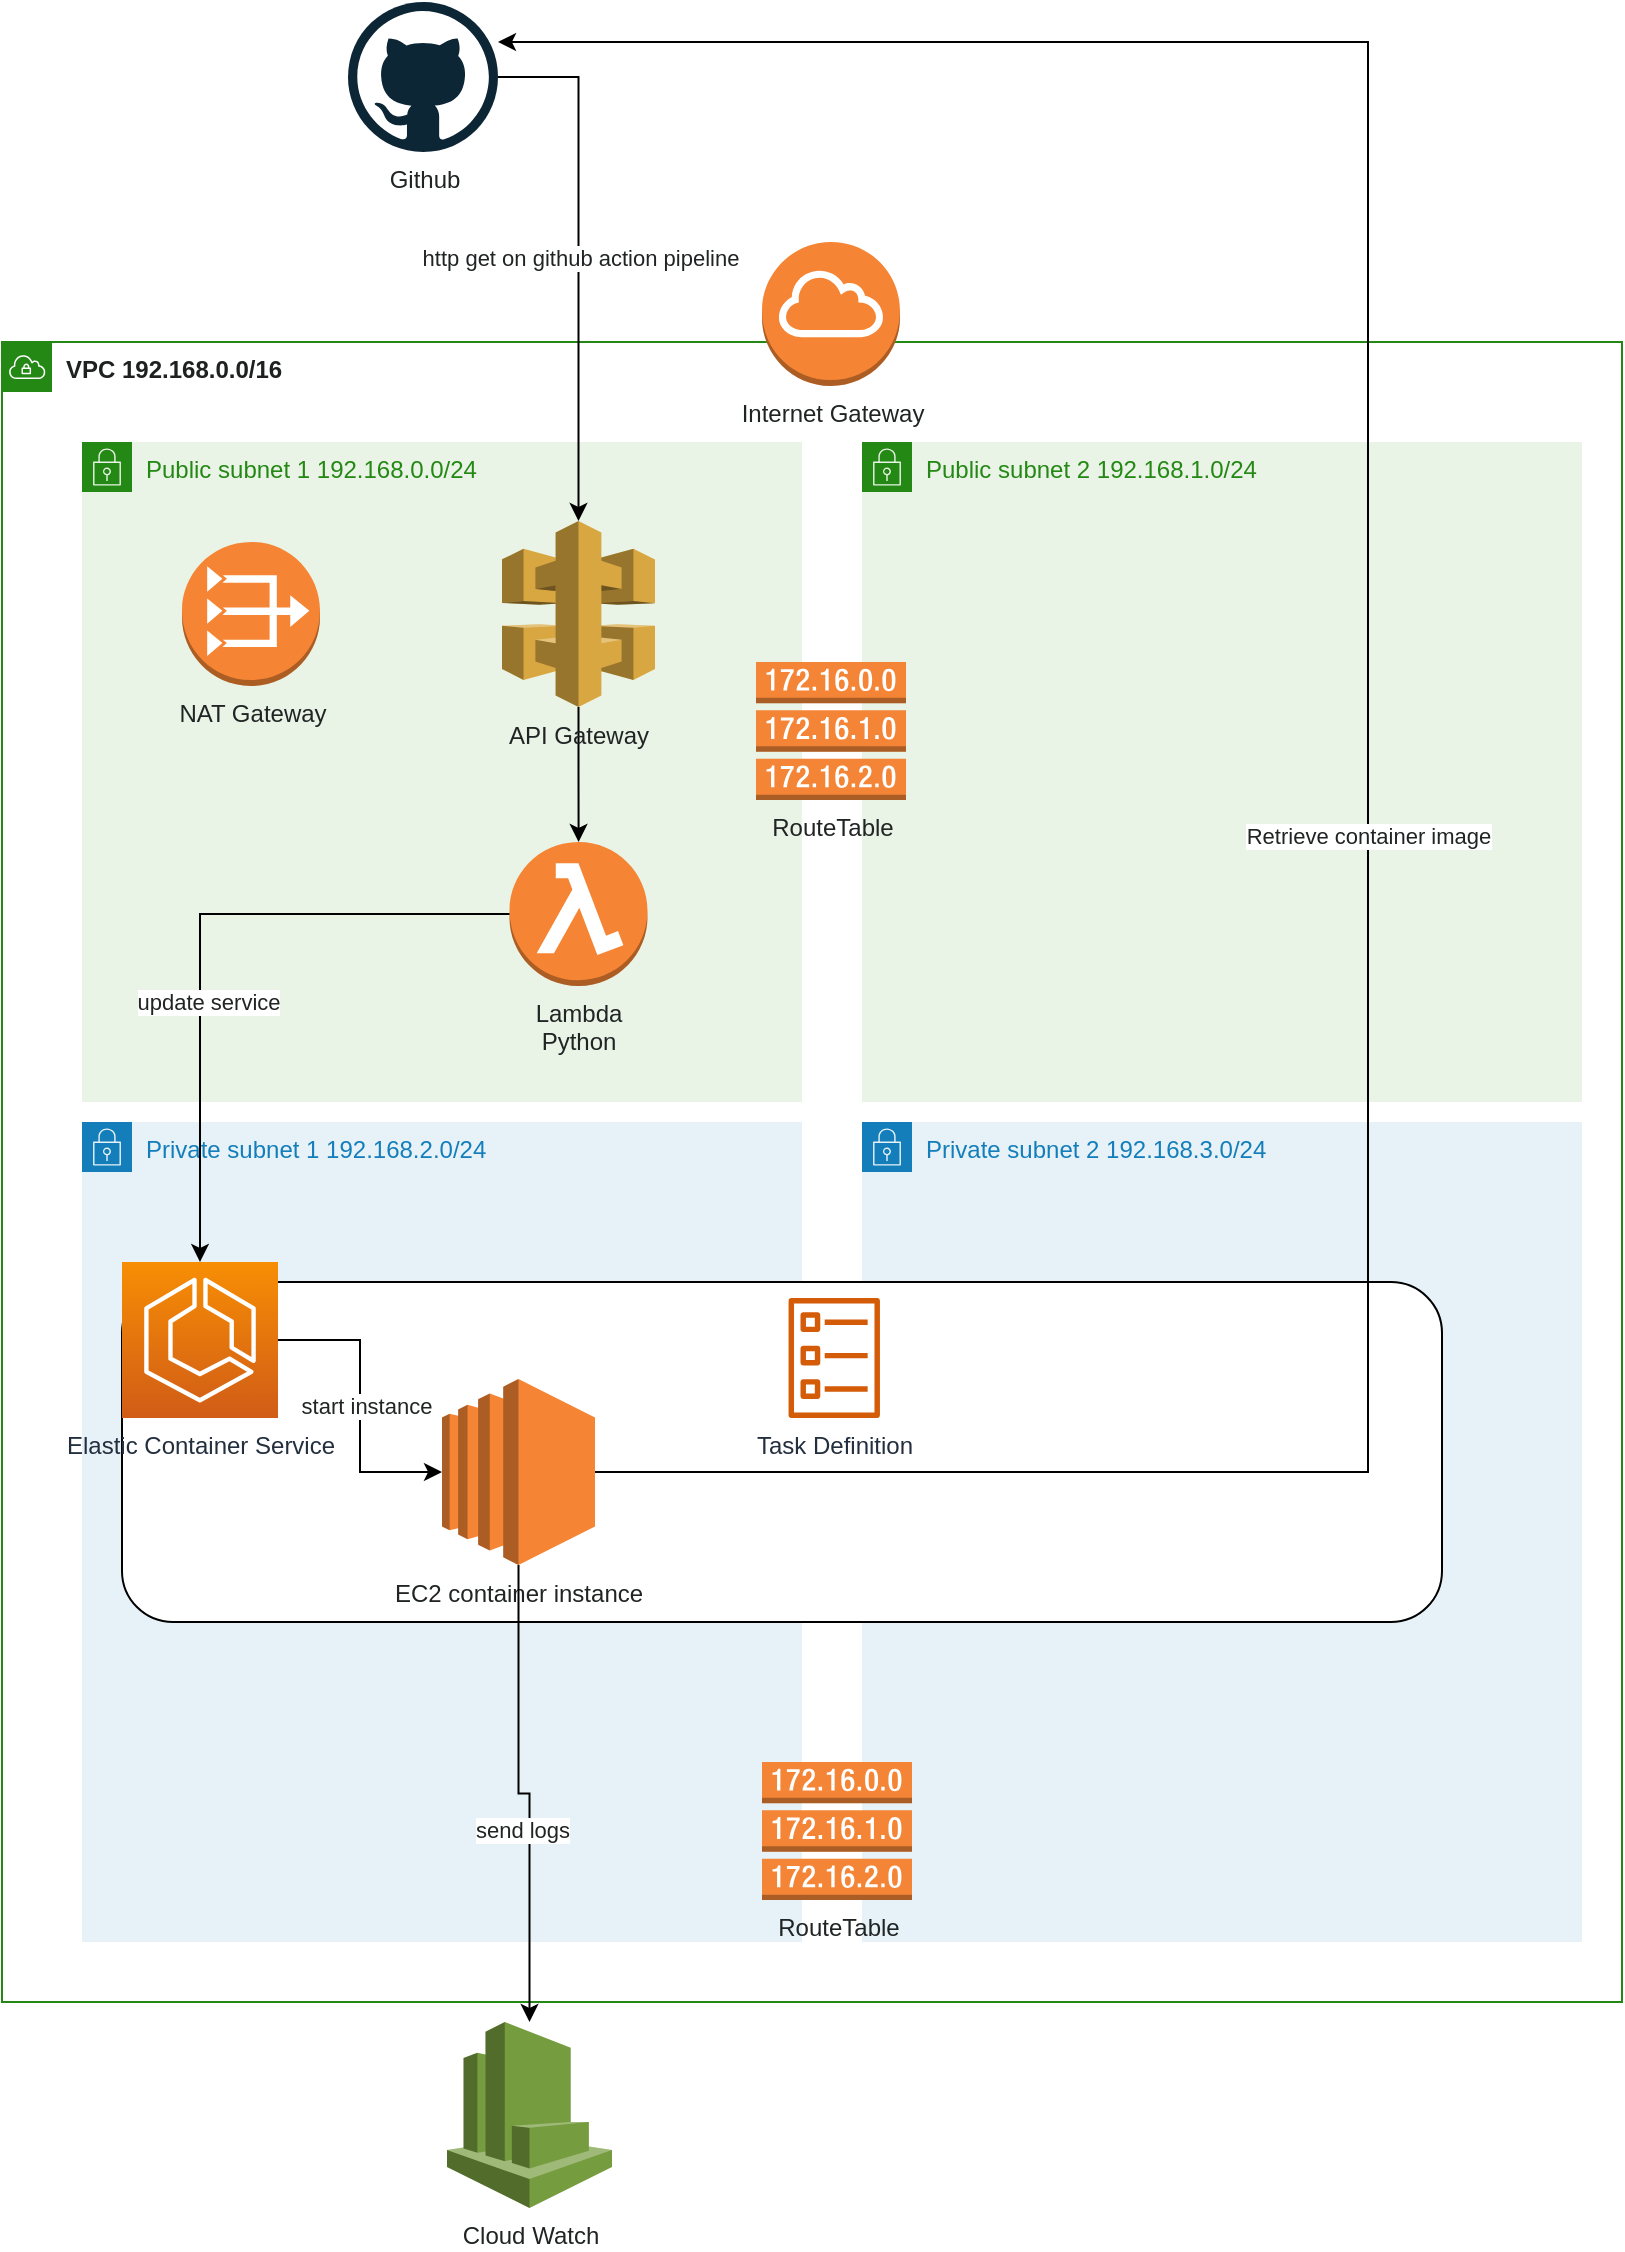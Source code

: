 <mxfile version="20.7.4" type="device"><diagram id="c-SQuounz1M5VDcUWRNh" name="Seite-1"><mxGraphModel dx="1677" dy="1317" grid="1" gridSize="10" guides="1" tooltips="1" connect="1" arrows="1" fold="1" page="1" pageScale="1" pageWidth="827" pageHeight="1169" math="0" shadow="0"><root><mxCell id="0"/><mxCell id="1" parent="0"/><mxCell id="LJ98JG4C3-qt0DDS_wYq-1" value="&lt;font color=&quot;#1F2121&quot;&gt;&lt;b&gt;VPC 192.168.0.0/16&lt;br&gt;&lt;/b&gt;&lt;/font&gt;" style="points=[[0,0],[0.25,0],[0.5,0],[0.75,0],[1,0],[1,0.25],[1,0.5],[1,0.75],[1,1],[0.75,1],[0.5,1],[0.25,1],[0,1],[0,0.75],[0,0.5],[0,0.25]];outlineConnect=0;gradientColor=none;html=1;whiteSpace=wrap;fontSize=12;fontStyle=0;container=1;pointerEvents=0;collapsible=0;recursiveResize=0;shape=mxgraph.aws4.group;grIcon=mxgraph.aws4.group_vpc;strokeColor=#248814;fillColor=none;verticalAlign=top;align=left;spacingLeft=30;fontColor=#AAB7B8;dashed=0;" parent="1" vertex="1"><mxGeometry x="17" y="200" width="810" height="830" as="geometry"/></mxCell><mxCell id="LJ98JG4C3-qt0DDS_wYq-5" value="Private subnet 2 192.168.3.0/24" style="points=[[0,0],[0.25,0],[0.5,0],[0.75,0],[1,0],[1,0.25],[1,0.5],[1,0.75],[1,1],[0.75,1],[0.5,1],[0.25,1],[0,1],[0,0.75],[0,0.5],[0,0.25]];outlineConnect=0;gradientColor=none;html=1;whiteSpace=wrap;fontSize=12;fontStyle=0;container=1;pointerEvents=0;collapsible=0;recursiveResize=0;shape=mxgraph.aws4.group;grIcon=mxgraph.aws4.group_security_group;grStroke=0;strokeColor=#147EBA;fillColor=#E6F2F8;verticalAlign=top;align=left;spacingLeft=30;fontColor=#147EBA;dashed=0;" parent="LJ98JG4C3-qt0DDS_wYq-1" vertex="1"><mxGeometry x="430" y="390" width="360" height="410" as="geometry"/></mxCell><mxCell id="LJ98JG4C3-qt0DDS_wYq-2" value="Public subnet 1 192.168.0.0/24" style="points=[[0,0],[0.25,0],[0.5,0],[0.75,0],[1,0],[1,0.25],[1,0.5],[1,0.75],[1,1],[0.75,1],[0.5,1],[0.25,1],[0,1],[0,0.75],[0,0.5],[0,0.25]];outlineConnect=0;gradientColor=none;html=1;whiteSpace=wrap;fontSize=12;fontStyle=0;container=1;pointerEvents=0;collapsible=0;recursiveResize=0;shape=mxgraph.aws4.group;grIcon=mxgraph.aws4.group_security_group;grStroke=0;strokeColor=#248814;fillColor=#E9F3E6;verticalAlign=top;align=left;spacingLeft=30;fontColor=#248814;dashed=0;" parent="LJ98JG4C3-qt0DDS_wYq-1" vertex="1"><mxGeometry x="40" y="50" width="360" height="330" as="geometry"/></mxCell><mxCell id="LJ98JG4C3-qt0DDS_wYq-7" value="NAT Gateway" style="outlineConnect=0;dashed=0;verticalLabelPosition=bottom;verticalAlign=top;align=center;html=1;shape=mxgraph.aws3.vpc_nat_gateway;fillColor=#F58534;gradientColor=none;fontColor=#212424;" parent="LJ98JG4C3-qt0DDS_wYq-2" vertex="1"><mxGeometry x="50" y="50" width="69" height="72" as="geometry"/></mxCell><mxCell id="LJ98JG4C3-qt0DDS_wYq-19" style="edgeStyle=orthogonalEdgeStyle;rounded=0;orthogonalLoop=1;jettySize=auto;html=1;fontColor=#212424;" parent="LJ98JG4C3-qt0DDS_wYq-2" source="LJ98JG4C3-qt0DDS_wYq-15" target="LJ98JG4C3-qt0DDS_wYq-14" edge="1"><mxGeometry relative="1" as="geometry"/></mxCell><mxCell id="LJ98JG4C3-qt0DDS_wYq-15" value="API Gateway" style="outlineConnect=0;dashed=0;verticalLabelPosition=bottom;verticalAlign=top;align=center;html=1;shape=mxgraph.aws3.api_gateway;fillColor=#D9A741;gradientColor=none;fontColor=#212424;" parent="LJ98JG4C3-qt0DDS_wYq-2" vertex="1"><mxGeometry x="210" y="39.5" width="76.5" height="93" as="geometry"/></mxCell><mxCell id="LJ98JG4C3-qt0DDS_wYq-14" value="&lt;div&gt;Lambda&lt;/div&gt;&lt;div&gt;Python&lt;br&gt;&lt;/div&gt;" style="outlineConnect=0;dashed=0;verticalLabelPosition=bottom;verticalAlign=top;align=center;html=1;shape=mxgraph.aws3.lambda_function;fillColor=#F58534;gradientColor=none;fontColor=#212424;" parent="LJ98JG4C3-qt0DDS_wYq-2" vertex="1"><mxGeometry x="213.75" y="200" width="69" height="72" as="geometry"/></mxCell><mxCell id="LJ98JG4C3-qt0DDS_wYq-3" value="Private subnet 1 192.168.2.0/24" style="points=[[0,0],[0.25,0],[0.5,0],[0.75,0],[1,0],[1,0.25],[1,0.5],[1,0.75],[1,1],[0.75,1],[0.5,1],[0.25,1],[0,1],[0,0.75],[0,0.5],[0,0.25]];outlineConnect=0;gradientColor=none;html=1;whiteSpace=wrap;fontSize=12;fontStyle=0;container=1;pointerEvents=0;collapsible=0;recursiveResize=0;shape=mxgraph.aws4.group;grIcon=mxgraph.aws4.group_security_group;grStroke=0;strokeColor=#147EBA;fillColor=#E6F2F8;verticalAlign=top;align=left;spacingLeft=30;fontColor=#147EBA;dashed=0;" parent="LJ98JG4C3-qt0DDS_wYq-1" vertex="1"><mxGeometry x="40" y="390" width="360" height="410" as="geometry"/></mxCell><mxCell id="LJ98JG4C3-qt0DDS_wYq-12" value="" style="rounded=1;whiteSpace=wrap;html=1;fontColor=#212424;" parent="LJ98JG4C3-qt0DDS_wYq-3" vertex="1"><mxGeometry x="20" y="80" width="660" height="170" as="geometry"/></mxCell><mxCell id="LJ98JG4C3-qt0DDS_wYq-22" style="edgeStyle=orthogonalEdgeStyle;rounded=0;orthogonalLoop=1;jettySize=auto;html=1;fontColor=#212424;" parent="LJ98JG4C3-qt0DDS_wYq-3" source="LJ98JG4C3-qt0DDS_wYq-10" target="LJ98JG4C3-qt0DDS_wYq-13" edge="1"><mxGeometry relative="1" as="geometry"/></mxCell><mxCell id="LJ98JG4C3-qt0DDS_wYq-27" value="start instance" style="edgeLabel;html=1;align=center;verticalAlign=middle;resizable=0;points=[];fontColor=#212424;" parent="LJ98JG4C3-qt0DDS_wYq-22" vertex="1" connectable="0"><mxGeometry y="3" relative="1" as="geometry"><mxPoint as="offset"/></mxGeometry></mxCell><mxCell id="LJ98JG4C3-qt0DDS_wYq-10" value="Elastic Container Service" style="sketch=0;points=[[0,0,0],[0.25,0,0],[0.5,0,0],[0.75,0,0],[1,0,0],[0,1,0],[0.25,1,0],[0.5,1,0],[0.75,1,0],[1,1,0],[0,0.25,0],[0,0.5,0],[0,0.75,0],[1,0.25,0],[1,0.5,0],[1,0.75,0]];outlineConnect=0;fontColor=#232F3E;gradientColor=#F78E04;gradientDirection=north;fillColor=#D05C17;strokeColor=#ffffff;dashed=0;verticalLabelPosition=bottom;verticalAlign=top;align=center;html=1;fontSize=12;fontStyle=0;aspect=fixed;shape=mxgraph.aws4.resourceIcon;resIcon=mxgraph.aws4.ecs;" parent="LJ98JG4C3-qt0DDS_wYq-3" vertex="1"><mxGeometry x="20" y="70" width="78" height="78" as="geometry"/></mxCell><mxCell id="LJ98JG4C3-qt0DDS_wYq-13" value="EC2 container instance" style="outlineConnect=0;dashed=0;verticalLabelPosition=bottom;verticalAlign=top;align=center;html=1;shape=mxgraph.aws3.ec2;fillColor=#F58534;gradientColor=none;fontColor=#212424;" parent="LJ98JG4C3-qt0DDS_wYq-3" vertex="1"><mxGeometry x="180" y="128.5" width="76.5" height="93" as="geometry"/></mxCell><mxCell id="LJ98JG4C3-qt0DDS_wYq-11" value="Task Definition" style="sketch=0;outlineConnect=0;fontColor=#232F3E;gradientColor=none;fillColor=#D45B07;strokeColor=none;dashed=0;verticalLabelPosition=bottom;verticalAlign=top;align=center;html=1;fontSize=12;fontStyle=0;aspect=fixed;pointerEvents=1;shape=mxgraph.aws4.ecs_task;" parent="LJ98JG4C3-qt0DDS_wYq-3" vertex="1"><mxGeometry x="353" y="88" width="46.25" height="60" as="geometry"/></mxCell><mxCell id="LJ98JG4C3-qt0DDS_wYq-4" value="Public subnet 2 192.168.1.0/24" style="points=[[0,0],[0.25,0],[0.5,0],[0.75,0],[1,0],[1,0.25],[1,0.5],[1,0.75],[1,1],[0.75,1],[0.5,1],[0.25,1],[0,1],[0,0.75],[0,0.5],[0,0.25]];outlineConnect=0;gradientColor=none;html=1;whiteSpace=wrap;fontSize=12;fontStyle=0;container=1;pointerEvents=0;collapsible=0;recursiveResize=0;shape=mxgraph.aws4.group;grIcon=mxgraph.aws4.group_security_group;grStroke=0;strokeColor=#248814;fillColor=#E9F3E6;verticalAlign=top;align=left;spacingLeft=30;fontColor=#248814;dashed=0;" parent="LJ98JG4C3-qt0DDS_wYq-1" vertex="1"><mxGeometry x="430" y="50" width="360" height="330" as="geometry"/></mxCell><mxCell id="LJ98JG4C3-qt0DDS_wYq-8" value="RouteTable" style="outlineConnect=0;dashed=0;verticalLabelPosition=bottom;verticalAlign=top;align=center;html=1;shape=mxgraph.aws3.route_table;fillColor=#F58536;gradientColor=none;fontColor=#212424;" parent="LJ98JG4C3-qt0DDS_wYq-4" vertex="1"><mxGeometry x="-53" y="110" width="75" height="69" as="geometry"/></mxCell><mxCell id="LJ98JG4C3-qt0DDS_wYq-9" value="RouteTable" style="outlineConnect=0;dashed=0;verticalLabelPosition=bottom;verticalAlign=top;align=center;html=1;shape=mxgraph.aws3.route_table;fillColor=#F58536;gradientColor=none;fontColor=#212424;" parent="LJ98JG4C3-qt0DDS_wYq-1" vertex="1"><mxGeometry x="380" y="710" width="75" height="69" as="geometry"/></mxCell><mxCell id="LJ98JG4C3-qt0DDS_wYq-21" style="edgeStyle=orthogonalEdgeStyle;rounded=0;orthogonalLoop=1;jettySize=auto;html=1;fontColor=#212424;" parent="LJ98JG4C3-qt0DDS_wYq-1" source="LJ98JG4C3-qt0DDS_wYq-14" target="LJ98JG4C3-qt0DDS_wYq-10" edge="1"><mxGeometry relative="1" as="geometry"/></mxCell><mxCell id="LJ98JG4C3-qt0DDS_wYq-26" value="update service" style="edgeLabel;html=1;align=center;verticalAlign=middle;resizable=0;points=[];fontColor=#212424;" parent="LJ98JG4C3-qt0DDS_wYq-21" vertex="1" connectable="0"><mxGeometry x="0.209" y="4" relative="1" as="geometry"><mxPoint as="offset"/></mxGeometry></mxCell><mxCell id="LJ98JG4C3-qt0DDS_wYq-6" value="Internet Gateway" style="outlineConnect=0;dashed=0;verticalLabelPosition=bottom;verticalAlign=top;align=center;html=1;shape=mxgraph.aws3.internet_gateway;fillColor=#F58534;gradientColor=none;fontColor=#212424;" parent="1" vertex="1"><mxGeometry x="397" y="150" width="69" height="72" as="geometry"/></mxCell><mxCell id="LJ98JG4C3-qt0DDS_wYq-20" style="edgeStyle=orthogonalEdgeStyle;rounded=0;orthogonalLoop=1;jettySize=auto;html=1;fontColor=#212424;" parent="1" source="LJ98JG4C3-qt0DDS_wYq-16" target="LJ98JG4C3-qt0DDS_wYq-15" edge="1"><mxGeometry relative="1" as="geometry"/></mxCell><mxCell id="LJ98JG4C3-qt0DDS_wYq-25" value="http get on github action pipeline" style="edgeLabel;html=1;align=center;verticalAlign=middle;resizable=0;points=[];fontColor=#212424;" parent="LJ98JG4C3-qt0DDS_wYq-20" vertex="1" connectable="0"><mxGeometry x="-0.01" relative="1" as="geometry"><mxPoint as="offset"/></mxGeometry></mxCell><mxCell id="LJ98JG4C3-qt0DDS_wYq-16" value="Github" style="dashed=0;outlineConnect=0;html=1;align=center;labelPosition=center;verticalLabelPosition=bottom;verticalAlign=top;shape=mxgraph.weblogos.github;fontColor=#212424;" parent="1" vertex="1"><mxGeometry x="190" y="30" width="75" height="75" as="geometry"/></mxCell><mxCell id="LJ98JG4C3-qt0DDS_wYq-17" value="Cloud Watch" style="outlineConnect=0;dashed=0;verticalLabelPosition=bottom;verticalAlign=top;align=center;html=1;shape=mxgraph.aws3.cloudwatch;fillColor=#759C3E;gradientColor=none;fontColor=#212424;" parent="1" vertex="1"><mxGeometry x="239.5" y="1040" width="82.5" height="93" as="geometry"/></mxCell><mxCell id="LJ98JG4C3-qt0DDS_wYq-18" style="edgeStyle=orthogonalEdgeStyle;rounded=0;orthogonalLoop=1;jettySize=auto;html=1;fontColor=#212424;" parent="1" source="LJ98JG4C3-qt0DDS_wYq-13" target="LJ98JG4C3-qt0DDS_wYq-17" edge="1"><mxGeometry relative="1" as="geometry"/></mxCell><mxCell id="LJ98JG4C3-qt0DDS_wYq-28" value="send logs" style="edgeLabel;html=1;align=center;verticalAlign=middle;resizable=0;points=[];fontColor=#212424;" parent="LJ98JG4C3-qt0DDS_wYq-18" vertex="1" connectable="0"><mxGeometry x="0.179" y="-4" relative="1" as="geometry"><mxPoint as="offset"/></mxGeometry></mxCell><mxCell id="LJ98JG4C3-qt0DDS_wYq-23" style="edgeStyle=orthogonalEdgeStyle;rounded=0;orthogonalLoop=1;jettySize=auto;html=1;fontColor=#212424;" parent="1" source="LJ98JG4C3-qt0DDS_wYq-13" target="LJ98JG4C3-qt0DDS_wYq-16" edge="1"><mxGeometry relative="1" as="geometry"><Array as="points"><mxPoint x="700" y="765"/><mxPoint x="700" y="50"/></Array></mxGeometry></mxCell><mxCell id="LJ98JG4C3-qt0DDS_wYq-24" value="Retrieve container image" style="edgeLabel;html=1;align=center;verticalAlign=middle;resizable=0;points=[];fontColor=#212424;" parent="LJ98JG4C3-qt0DDS_wYq-23" vertex="1" connectable="0"><mxGeometry x="-0.083" relative="1" as="geometry"><mxPoint as="offset"/></mxGeometry></mxCell></root></mxGraphModel></diagram></mxfile>